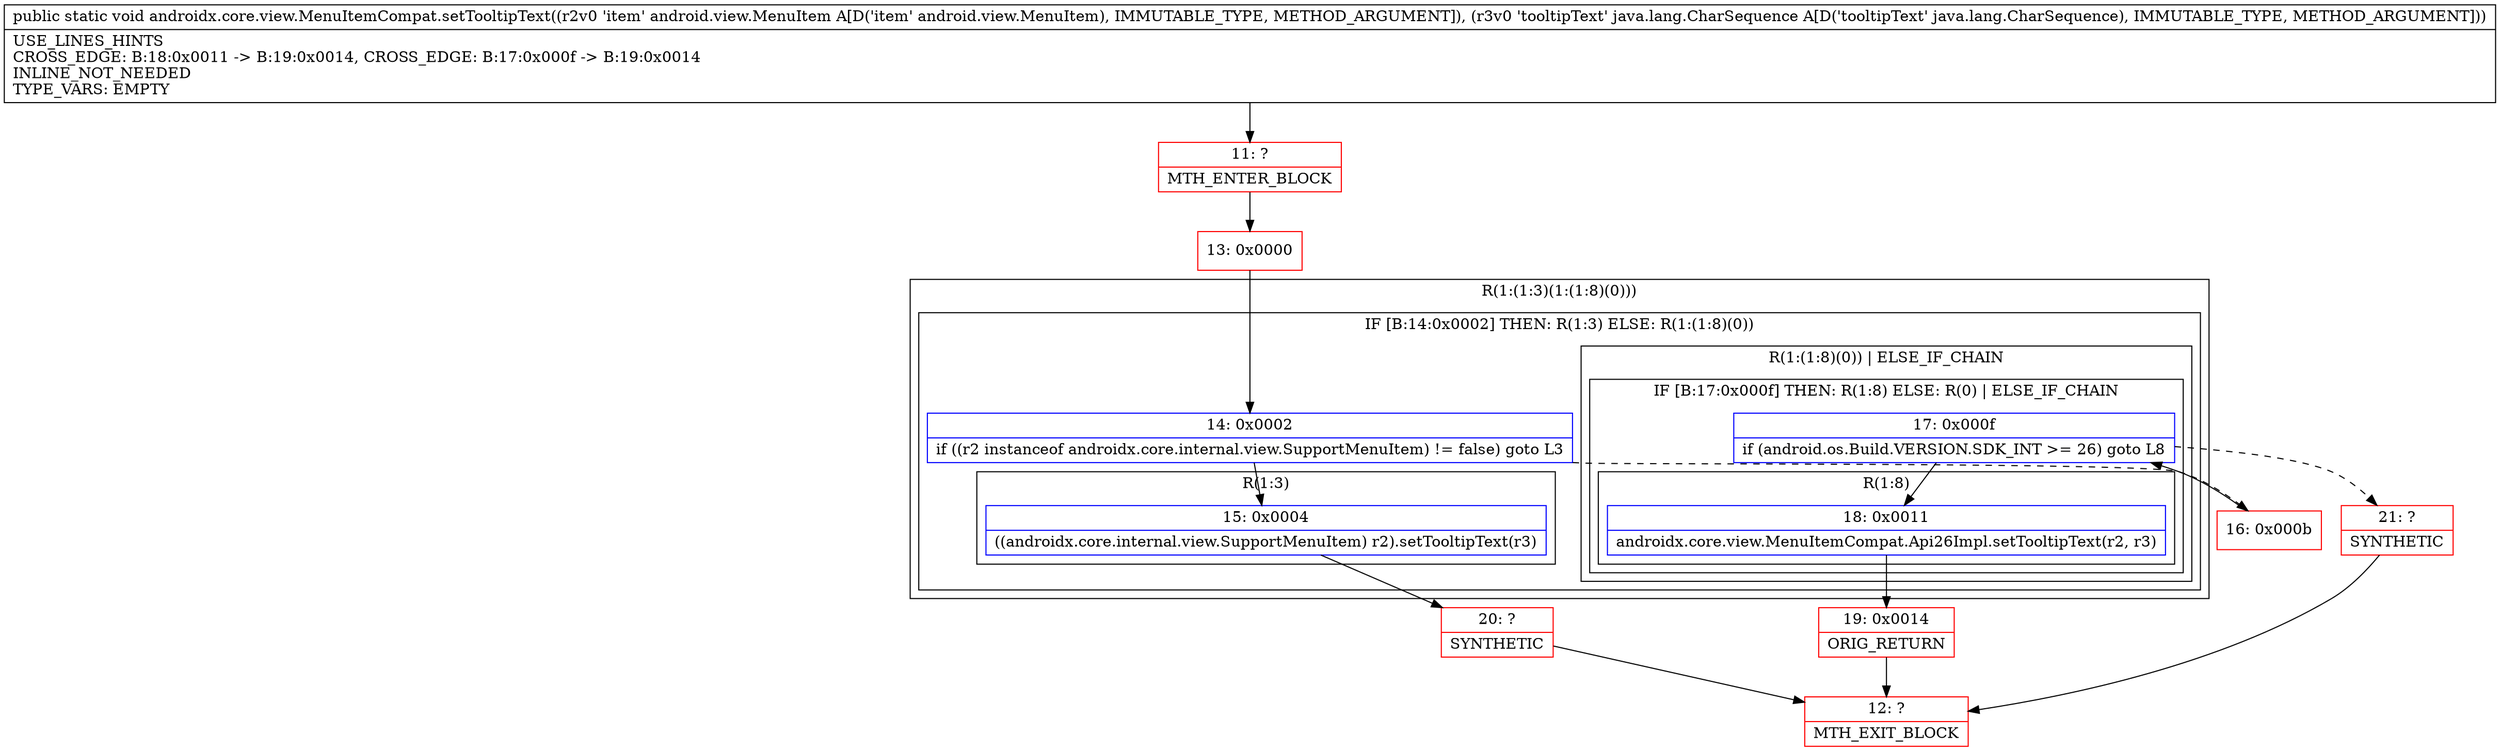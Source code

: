 digraph "CFG forandroidx.core.view.MenuItemCompat.setTooltipText(Landroid\/view\/MenuItem;Ljava\/lang\/CharSequence;)V" {
subgraph cluster_Region_1970717147 {
label = "R(1:(1:3)(1:(1:8)(0)))";
node [shape=record,color=blue];
subgraph cluster_IfRegion_436839429 {
label = "IF [B:14:0x0002] THEN: R(1:3) ELSE: R(1:(1:8)(0))";
node [shape=record,color=blue];
Node_14 [shape=record,label="{14\:\ 0x0002|if ((r2 instanceof androidx.core.internal.view.SupportMenuItem) != false) goto L3\l}"];
subgraph cluster_Region_923696806 {
label = "R(1:3)";
node [shape=record,color=blue];
Node_15 [shape=record,label="{15\:\ 0x0004|((androidx.core.internal.view.SupportMenuItem) r2).setTooltipText(r3)\l}"];
}
subgraph cluster_Region_1265525 {
label = "R(1:(1:8)(0)) | ELSE_IF_CHAIN\l";
node [shape=record,color=blue];
subgraph cluster_IfRegion_1135099573 {
label = "IF [B:17:0x000f] THEN: R(1:8) ELSE: R(0) | ELSE_IF_CHAIN\l";
node [shape=record,color=blue];
Node_17 [shape=record,label="{17\:\ 0x000f|if (android.os.Build.VERSION.SDK_INT \>= 26) goto L8\l}"];
subgraph cluster_Region_341218121 {
label = "R(1:8)";
node [shape=record,color=blue];
Node_18 [shape=record,label="{18\:\ 0x0011|androidx.core.view.MenuItemCompat.Api26Impl.setTooltipText(r2, r3)\l}"];
}
subgraph cluster_Region_1349071915 {
label = "R(0)";
node [shape=record,color=blue];
}
}
}
}
}
Node_11 [shape=record,color=red,label="{11\:\ ?|MTH_ENTER_BLOCK\l}"];
Node_13 [shape=record,color=red,label="{13\:\ 0x0000}"];
Node_20 [shape=record,color=red,label="{20\:\ ?|SYNTHETIC\l}"];
Node_12 [shape=record,color=red,label="{12\:\ ?|MTH_EXIT_BLOCK\l}"];
Node_16 [shape=record,color=red,label="{16\:\ 0x000b}"];
Node_19 [shape=record,color=red,label="{19\:\ 0x0014|ORIG_RETURN\l}"];
Node_21 [shape=record,color=red,label="{21\:\ ?|SYNTHETIC\l}"];
MethodNode[shape=record,label="{public static void androidx.core.view.MenuItemCompat.setTooltipText((r2v0 'item' android.view.MenuItem A[D('item' android.view.MenuItem), IMMUTABLE_TYPE, METHOD_ARGUMENT]), (r3v0 'tooltipText' java.lang.CharSequence A[D('tooltipText' java.lang.CharSequence), IMMUTABLE_TYPE, METHOD_ARGUMENT]))  | USE_LINES_HINTS\lCROSS_EDGE: B:18:0x0011 \-\> B:19:0x0014, CROSS_EDGE: B:17:0x000f \-\> B:19:0x0014\lINLINE_NOT_NEEDED\lTYPE_VARS: EMPTY\l}"];
MethodNode -> Node_11;Node_14 -> Node_15;
Node_14 -> Node_16[style=dashed];
Node_15 -> Node_20;
Node_17 -> Node_18;
Node_17 -> Node_21[style=dashed];
Node_18 -> Node_19;
Node_11 -> Node_13;
Node_13 -> Node_14;
Node_20 -> Node_12;
Node_16 -> Node_17;
Node_19 -> Node_12;
Node_21 -> Node_12;
}

